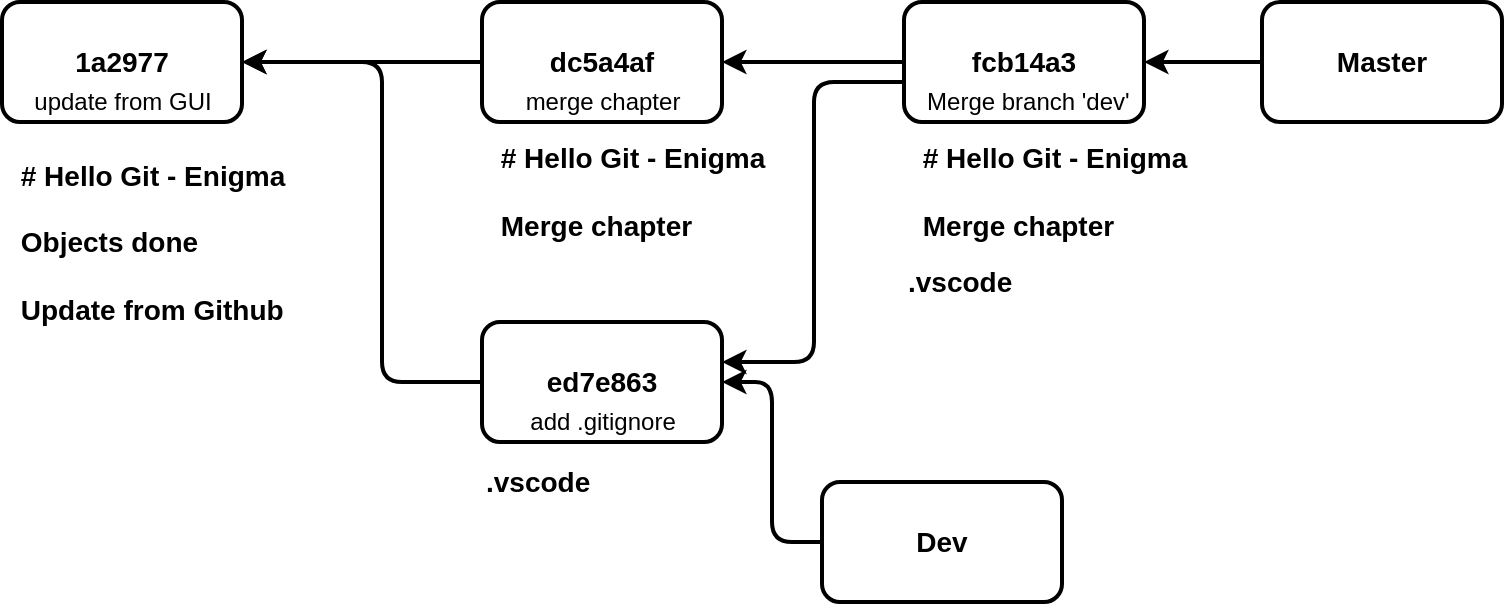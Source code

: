 <mxfile version="15.3.8" type="device"><diagram id="sCmBNae5BMMsYwfiLw7w" name="Page-1"><mxGraphModel dx="1185" dy="655" grid="1" gridSize="10" guides="1" tooltips="1" connect="1" arrows="1" fold="1" page="1" pageScale="1" pageWidth="827" pageHeight="1169" math="0" shadow="0"><root><mxCell id="0"/><mxCell id="1" parent="0"/><mxCell id="yZ-fpaxx-2vTyui-J7OY-10" value="&lt;b&gt;&lt;font style=&quot;font-size: 14px&quot; color=&quot;#000000&quot;&gt;Dev&lt;/font&gt;&lt;/b&gt;" style="rounded=1;whiteSpace=wrap;html=1;fillColor=none;strokeColor=#000000;strokeWidth=2;" parent="1" vertex="1"><mxGeometry x="449" y="710" width="120" height="60" as="geometry"/></mxCell><mxCell id="2rVx6GsYTMsVzZWqYDq--1" value="&lt;font color=&quot;#000000&quot;&gt;&lt;span style=&quot;font-size: 14px&quot;&gt;&lt;b&gt;1a2977&lt;/b&gt;&lt;/span&gt;&lt;/font&gt;" style="rounded=1;whiteSpace=wrap;html=1;fillColor=none;strokeColor=#000000;strokeWidth=2;" vertex="1" parent="1"><mxGeometry x="39" y="470" width="120" height="60" as="geometry"/></mxCell><mxCell id="2rVx6GsYTMsVzZWqYDq--2" value="&lt;div style=&quot;text-align: left&quot;&gt;&lt;div&gt;&lt;font color=&quot;#000000&quot;&gt;&lt;span style=&quot;font-size: 14px&quot;&gt;&lt;b&gt;# Hello Git - Enigma&lt;/b&gt;&lt;/span&gt;&lt;/font&gt;&lt;/div&gt;&lt;div&gt;&lt;font color=&quot;#000000&quot;&gt;&lt;span style=&quot;font-size: 14px&quot;&gt;&lt;b&gt;&lt;br&gt;&lt;/b&gt;&lt;/span&gt;&lt;/font&gt;&lt;/div&gt;&lt;div&gt;&lt;font color=&quot;#000000&quot;&gt;&lt;span style=&quot;font-size: 14px&quot;&gt;&lt;b&gt;Objects done&lt;/b&gt;&lt;/span&gt;&lt;/font&gt;&lt;/div&gt;&lt;div&gt;&lt;font color=&quot;#000000&quot;&gt;&lt;span style=&quot;font-size: 14px&quot;&gt;&lt;b&gt;&lt;br&gt;&lt;/b&gt;&lt;/span&gt;&lt;/font&gt;&lt;/div&gt;&lt;div&gt;&lt;font color=&quot;#000000&quot;&gt;&lt;span style=&quot;font-size: 14px&quot;&gt;&lt;b&gt;Update from Github&lt;/b&gt;&lt;/span&gt;&lt;/font&gt;&lt;/div&gt;&lt;/div&gt;" style="text;html=1;align=center;verticalAlign=middle;resizable=0;points=[];autosize=1;strokeColor=none;fillColor=none;" vertex="1" parent="1"><mxGeometry x="39" y="550" width="150" height="80" as="geometry"/></mxCell><mxCell id="2rVx6GsYTMsVzZWqYDq--3" value="&lt;font color=&quot;#000000&quot;&gt;update from GUI&lt;/font&gt;" style="text;html=1;align=center;verticalAlign=middle;resizable=0;points=[];autosize=1;strokeColor=none;fillColor=none;" vertex="1" parent="1"><mxGeometry x="49" y="510" width="100" height="20" as="geometry"/></mxCell><mxCell id="2rVx6GsYTMsVzZWqYDq--6" value="&lt;b&gt;&lt;font style=&quot;font-size: 14px&quot; color=&quot;#000000&quot;&gt;Master&lt;/font&gt;&lt;/b&gt;" style="rounded=1;whiteSpace=wrap;html=1;fillColor=none;strokeColor=#000000;strokeWidth=2;" vertex="1" parent="1"><mxGeometry x="669" y="470" width="120" height="60" as="geometry"/></mxCell><mxCell id="2rVx6GsYTMsVzZWqYDq--9" value="&lt;font color=&quot;#000000&quot;&gt;&lt;span style=&quot;font-size: 14px&quot;&gt;&lt;b&gt;dc5a4af&lt;/b&gt;&lt;/span&gt;&lt;/font&gt;" style="rounded=1;whiteSpace=wrap;html=1;fillColor=none;strokeColor=#000000;strokeWidth=2;" vertex="1" parent="1"><mxGeometry x="279" y="470" width="120" height="60" as="geometry"/></mxCell><mxCell id="2rVx6GsYTMsVzZWqYDq--10" value="&lt;div style=&quot;text-align: left&quot;&gt;&lt;div&gt;&lt;font color=&quot;#000000&quot;&gt;&lt;span style=&quot;font-size: 14px&quot;&gt;&lt;b&gt;# Hello Git - Enigma&lt;/b&gt;&lt;/span&gt;&lt;/font&gt;&lt;/div&gt;&lt;div&gt;&lt;font color=&quot;#000000&quot;&gt;&lt;span style=&quot;font-size: 14px&quot;&gt;&lt;b&gt;&lt;br&gt;&lt;/b&gt;&lt;/span&gt;&lt;/font&gt;&lt;/div&gt;&lt;div&gt;&lt;font color=&quot;#000000&quot;&gt;&lt;span style=&quot;font-size: 14px&quot;&gt;&lt;b&gt;Merge chapter&lt;/b&gt;&lt;/span&gt;&lt;/font&gt;&lt;/div&gt;&lt;/div&gt;" style="text;html=1;align=center;verticalAlign=middle;resizable=0;points=[];autosize=1;strokeColor=none;fillColor=none;" vertex="1" parent="1"><mxGeometry x="279" y="540" width="150" height="50" as="geometry"/></mxCell><mxCell id="2rVx6GsYTMsVzZWqYDq--11" value="&lt;font color=&quot;#000000&quot;&gt;merge chapter&lt;/font&gt;" style="text;html=1;align=center;verticalAlign=middle;resizable=0;points=[];autosize=1;strokeColor=none;fillColor=none;" vertex="1" parent="1"><mxGeometry x="294" y="510" width="90" height="20" as="geometry"/></mxCell><mxCell id="2rVx6GsYTMsVzZWqYDq--12" value="" style="endArrow=classic;html=1;strokeColor=#000000;strokeWidth=2;exitX=0;exitY=0.5;exitDx=0;exitDy=0;entryX=1;entryY=0.5;entryDx=0;entryDy=0;" edge="1" parent="1" source="2rVx6GsYTMsVzZWqYDq--9" target="2rVx6GsYTMsVzZWqYDq--1"><mxGeometry width="50" height="50" relative="1" as="geometry"><mxPoint x="369" y="650" as="sourcePoint"/><mxPoint x="419" y="600" as="targetPoint"/></mxGeometry></mxCell><mxCell id="2rVx6GsYTMsVzZWqYDq--14" value="&lt;font color=&quot;#000000&quot;&gt;&lt;span style=&quot;font-size: 14px&quot;&gt;&lt;b&gt;ed7e863&lt;/b&gt;&lt;/span&gt;&lt;/font&gt;" style="rounded=1;whiteSpace=wrap;html=1;fillColor=none;strokeColor=#000000;strokeWidth=2;" vertex="1" parent="1"><mxGeometry x="279" y="630" width="120" height="60" as="geometry"/></mxCell><mxCell id="2rVx6GsYTMsVzZWqYDq--16" value="&lt;font color=&quot;#000000&quot;&gt;add .gitignore&lt;/font&gt;" style="text;html=1;align=center;verticalAlign=middle;resizable=0;points=[];autosize=1;strokeColor=none;fillColor=none;" vertex="1" parent="1"><mxGeometry x="294" y="670" width="90" height="20" as="geometry"/></mxCell><mxCell id="2rVx6GsYTMsVzZWqYDq--17" value="" style="endArrow=classic;html=1;strokeColor=#000000;strokeWidth=2;exitX=0;exitY=0.5;exitDx=0;exitDy=0;entryX=1;entryY=0.5;entryDx=0;entryDy=0;edgeStyle=orthogonalEdgeStyle;" edge="1" parent="1" source="2rVx6GsYTMsVzZWqYDq--14" target="2rVx6GsYTMsVzZWqYDq--1"><mxGeometry width="50" height="50" relative="1" as="geometry"><mxPoint x="169" y="690" as="sourcePoint"/><mxPoint x="219" y="640" as="targetPoint"/><Array as="points"><mxPoint x="229" y="660"/><mxPoint x="229" y="500"/></Array></mxGeometry></mxCell><mxCell id="2rVx6GsYTMsVzZWqYDq--19" value="&lt;font style=&quot;font-size: 14px&quot; color=&quot;#000000&quot;&gt;&lt;b&gt;.vscode&lt;/b&gt;&lt;/font&gt;" style="text;html=1;strokeColor=none;fillColor=none;align=left;verticalAlign=middle;whiteSpace=wrap;rounded=0;" vertex="1" parent="1"><mxGeometry x="279" y="700" width="151" height="20" as="geometry"/></mxCell><mxCell id="2rVx6GsYTMsVzZWqYDq--21" value="" style="endArrow=classic;html=1;strokeColor=#000000;strokeWidth=2;exitX=0;exitY=0.5;exitDx=0;exitDy=0;entryX=1;entryY=0.5;entryDx=0;entryDy=0;edgeStyle=orthogonalEdgeStyle;" edge="1" parent="1" source="yZ-fpaxx-2vTyui-J7OY-10" target="2rVx6GsYTMsVzZWqYDq--14"><mxGeometry width="50" height="50" relative="1" as="geometry"><mxPoint x="200" y="750" as="sourcePoint"/><mxPoint x="250" y="700" as="targetPoint"/></mxGeometry></mxCell><mxCell id="2rVx6GsYTMsVzZWqYDq--22" value="&lt;font color=&quot;#000000&quot;&gt;&lt;span style=&quot;font-size: 14px&quot;&gt;&lt;b&gt;fcb14a3&lt;/b&gt;&lt;/span&gt;&lt;/font&gt;" style="rounded=1;whiteSpace=wrap;html=1;fillColor=none;strokeColor=#000000;strokeWidth=2;" vertex="1" parent="1"><mxGeometry x="490" y="470" width="120" height="60" as="geometry"/></mxCell><mxCell id="2rVx6GsYTMsVzZWqYDq--23" value="&lt;div style=&quot;text-align: left&quot;&gt;&lt;div&gt;&lt;font color=&quot;#000000&quot;&gt;&lt;span style=&quot;font-size: 14px&quot;&gt;&lt;b&gt;# Hello Git - Enigma&lt;/b&gt;&lt;/span&gt;&lt;/font&gt;&lt;/div&gt;&lt;div&gt;&lt;font color=&quot;#000000&quot;&gt;&lt;span style=&quot;font-size: 14px&quot;&gt;&lt;b&gt;&lt;br&gt;&lt;/b&gt;&lt;/span&gt;&lt;/font&gt;&lt;/div&gt;&lt;div&gt;&lt;font color=&quot;#000000&quot;&gt;&lt;span style=&quot;font-size: 14px&quot;&gt;&lt;b&gt;Merge chapter&lt;/b&gt;&lt;/span&gt;&lt;/font&gt;&lt;/div&gt;&lt;/div&gt;" style="text;html=1;align=center;verticalAlign=middle;resizable=0;points=[];autosize=1;strokeColor=none;fillColor=none;" vertex="1" parent="1"><mxGeometry x="490" y="540" width="150" height="50" as="geometry"/></mxCell><mxCell id="2rVx6GsYTMsVzZWqYDq--24" value="&lt;font color=&quot;#000000&quot;&gt;&amp;nbsp;Merge branch 'dev'&lt;/font&gt;" style="text;html=1;align=center;verticalAlign=middle;resizable=0;points=[];autosize=1;strokeColor=none;fillColor=none;" vertex="1" parent="1"><mxGeometry x="490" y="510" width="120" height="20" as="geometry"/></mxCell><mxCell id="2rVx6GsYTMsVzZWqYDq--25" value="&lt;font style=&quot;font-size: 14px&quot; color=&quot;#000000&quot;&gt;&lt;b&gt;.vscode&lt;/b&gt;&lt;/font&gt;" style="text;html=1;strokeColor=none;fillColor=none;align=left;verticalAlign=middle;whiteSpace=wrap;rounded=0;" vertex="1" parent="1"><mxGeometry x="490" y="600" width="151" height="20" as="geometry"/></mxCell><mxCell id="2rVx6GsYTMsVzZWqYDq--26" value="" style="endArrow=classic;html=1;strokeColor=#000000;strokeWidth=2;exitX=0;exitY=0.5;exitDx=0;exitDy=0;entryX=1;entryY=0.5;entryDx=0;entryDy=0;" edge="1" parent="1" source="2rVx6GsYTMsVzZWqYDq--22" target="2rVx6GsYTMsVzZWqYDq--9"><mxGeometry width="50" height="50" relative="1" as="geometry"><mxPoint x="379" y="640" as="sourcePoint"/><mxPoint x="429" y="590" as="targetPoint"/></mxGeometry></mxCell><mxCell id="2rVx6GsYTMsVzZWqYDq--27" value="" style="endArrow=none;html=1;strokeColor=#000000;strokeWidth=2;edgeStyle=orthogonalEdgeStyle;startArrow=classic;startFill=1;endFill=0;" edge="1" parent="1"><mxGeometry width="50" height="50" relative="1" as="geometry"><mxPoint x="399" y="650" as="sourcePoint"/><mxPoint x="490" y="510" as="targetPoint"/><Array as="points"><mxPoint x="399" y="650"/><mxPoint x="445" y="650"/><mxPoint x="445" y="510"/></Array></mxGeometry></mxCell><mxCell id="2rVx6GsYTMsVzZWqYDq--28" value="" style="endArrow=classic;html=1;strokeColor=#000000;strokeWidth=2;exitX=0;exitY=0.5;exitDx=0;exitDy=0;entryX=1;entryY=0.5;entryDx=0;entryDy=0;" edge="1" parent="1" source="2rVx6GsYTMsVzZWqYDq--6" target="2rVx6GsYTMsVzZWqYDq--22"><mxGeometry width="50" height="50" relative="1" as="geometry"><mxPoint x="409" y="580" as="sourcePoint"/><mxPoint x="459" y="530" as="targetPoint"/></mxGeometry></mxCell></root></mxGraphModel></diagram></mxfile>
